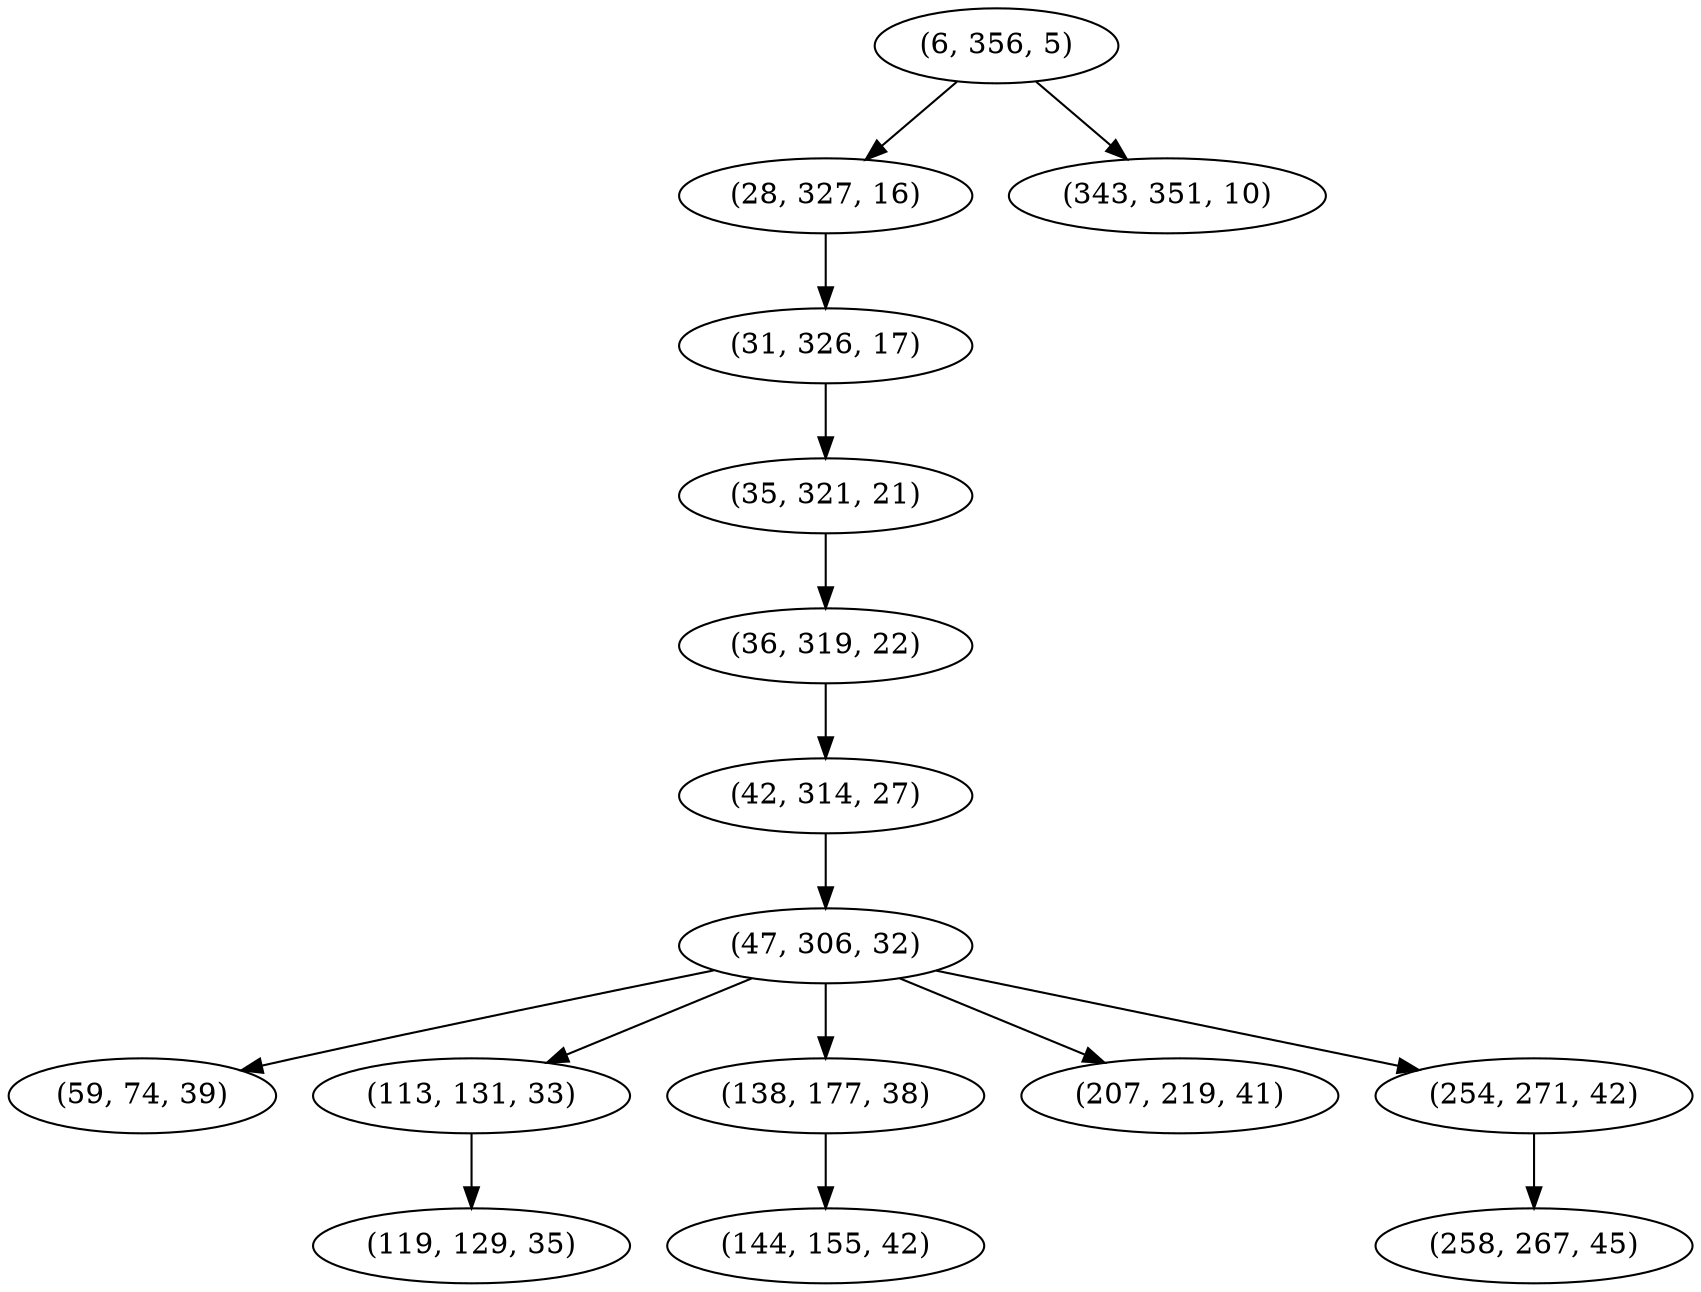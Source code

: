 digraph tree {
    "(6, 356, 5)";
    "(28, 327, 16)";
    "(31, 326, 17)";
    "(35, 321, 21)";
    "(36, 319, 22)";
    "(42, 314, 27)";
    "(47, 306, 32)";
    "(59, 74, 39)";
    "(113, 131, 33)";
    "(119, 129, 35)";
    "(138, 177, 38)";
    "(144, 155, 42)";
    "(207, 219, 41)";
    "(254, 271, 42)";
    "(258, 267, 45)";
    "(343, 351, 10)";
    "(6, 356, 5)" -> "(28, 327, 16)";
    "(6, 356, 5)" -> "(343, 351, 10)";
    "(28, 327, 16)" -> "(31, 326, 17)";
    "(31, 326, 17)" -> "(35, 321, 21)";
    "(35, 321, 21)" -> "(36, 319, 22)";
    "(36, 319, 22)" -> "(42, 314, 27)";
    "(42, 314, 27)" -> "(47, 306, 32)";
    "(47, 306, 32)" -> "(59, 74, 39)";
    "(47, 306, 32)" -> "(113, 131, 33)";
    "(47, 306, 32)" -> "(138, 177, 38)";
    "(47, 306, 32)" -> "(207, 219, 41)";
    "(47, 306, 32)" -> "(254, 271, 42)";
    "(113, 131, 33)" -> "(119, 129, 35)";
    "(138, 177, 38)" -> "(144, 155, 42)";
    "(254, 271, 42)" -> "(258, 267, 45)";
}
